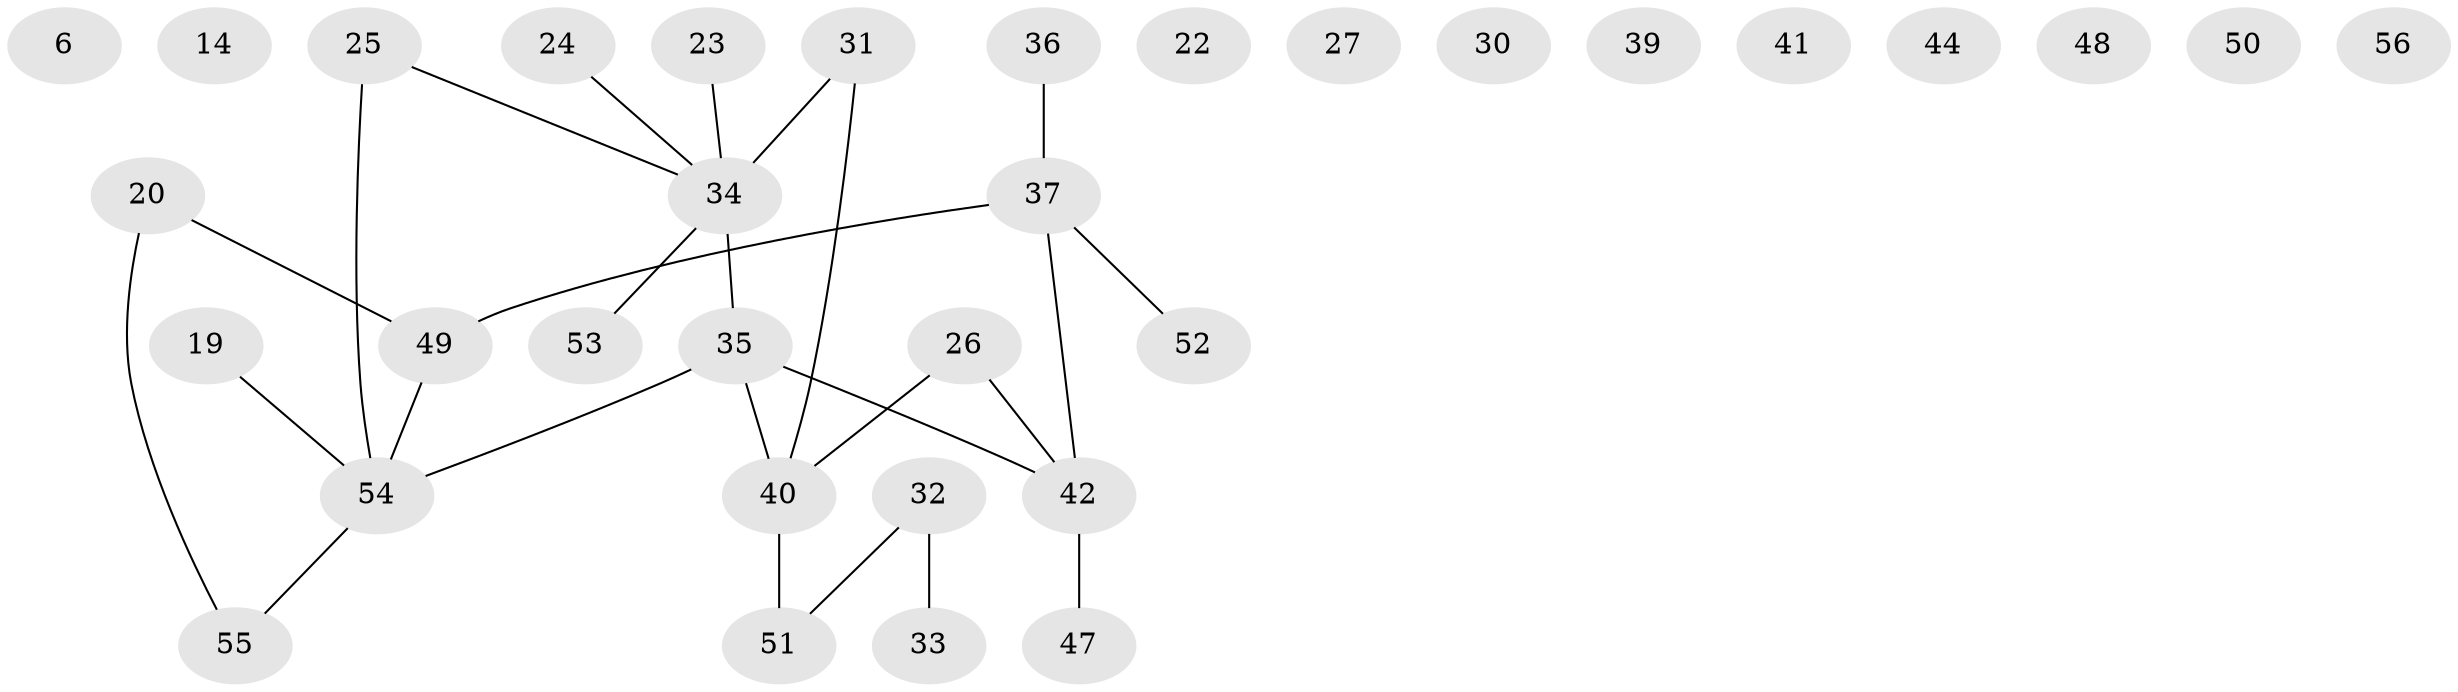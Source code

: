 // original degree distribution, {6: 0.03571428571428571, 4: 0.125, 1: 0.25, 3: 0.17857142857142858, 0: 0.17857142857142858, 2: 0.23214285714285715}
// Generated by graph-tools (version 1.1) at 2025/44/03/04/25 21:44:10]
// undirected, 33 vertices, 26 edges
graph export_dot {
graph [start="1"]
  node [color=gray90,style=filled];
  6;
  14;
  19;
  20 [super="+9"];
  22;
  23;
  24;
  25;
  26;
  27 [super="+16"];
  30;
  31 [super="+10+3"];
  32;
  33;
  34 [super="+29+1"];
  35 [super="+4"];
  36;
  37 [super="+28"];
  39;
  40 [super="+7+18"];
  41;
  42 [super="+13"];
  44;
  47;
  48;
  49 [super="+15+45+46"];
  50;
  51;
  52;
  53;
  54;
  55;
  56;
  19 -- 54;
  20 -- 55;
  20 -- 49;
  23 -- 34;
  24 -- 34;
  25 -- 54;
  25 -- 34;
  26 -- 40;
  26 -- 42;
  31 -- 40;
  31 -- 34;
  32 -- 33;
  32 -- 51;
  34 -- 53;
  34 -- 35 [weight=3];
  35 -- 54;
  35 -- 42;
  35 -- 40;
  36 -- 37;
  37 -- 42 [weight=2];
  37 -- 52;
  37 -- 49 [weight=3];
  40 -- 51;
  42 -- 47;
  49 -- 54 [weight=2];
  54 -- 55;
}
